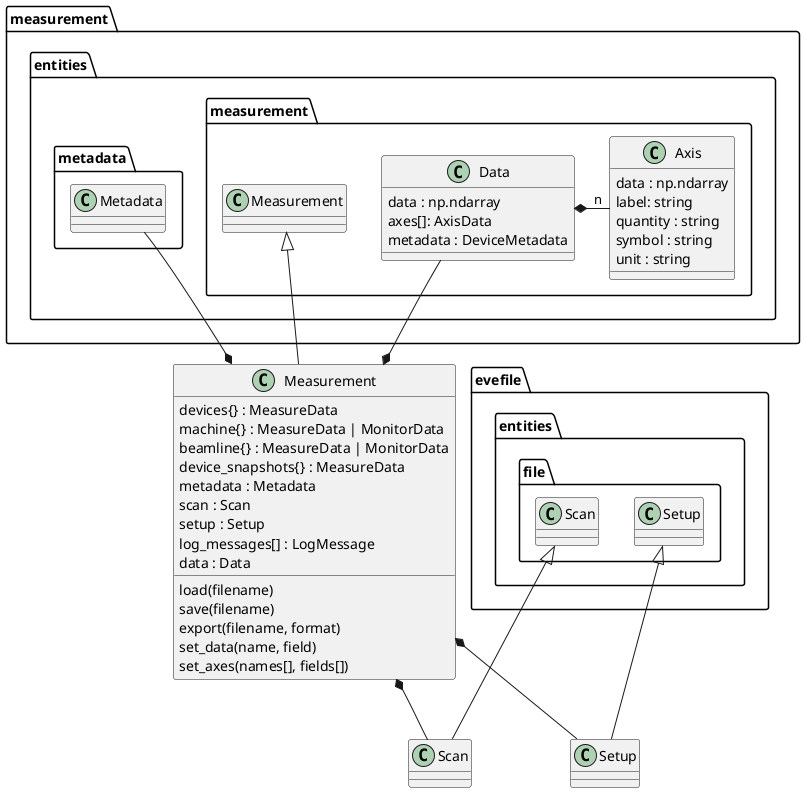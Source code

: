 @startuml
'https://plantuml.com/class-diagram

class Measurement extends measurement.entities.measurement.Measurement {
    devices{} : MeasureData
    machine{} : MeasureData | MonitorData
    beamline{} : MeasureData | MonitorData
    device_snapshots{} : MeasureData
    metadata : Metadata
    scan : Scan
    setup : Setup
    log_messages[] : LogMessage
    data : Data

    load(filename)
    save(filename)
    export(filename, format)
    set_data(name, field)
    set_axes(names[], fields[])
}

Measurement *-- measurement.entities.metadata.Metadata
Measurement *-- Scan
Measurement *-- Setup

class evefile.entities.file.Scan {
}

class evefile.entities.file.Setup {
}

class Scan extends evefile.entities.file.Scan

class Setup extends evefile.entities.file.Setup

class measurement.entities.measurement.Data {
    data : np.ndarray
    axes[]: AxisData
    metadata : DeviceMetadata
}

class measurement.entities.measurement.Axis {
    data : np.ndarray
    label: string
    quantity : string
    symbol : string
    unit : string
}

Data *-"n" Axis

Data -* Measurement

measurement.entities.metadata.Metadata -[hidden]-> Measurement

measurement.entities.measurement.Data -[hidden]> Measurement

@enduml